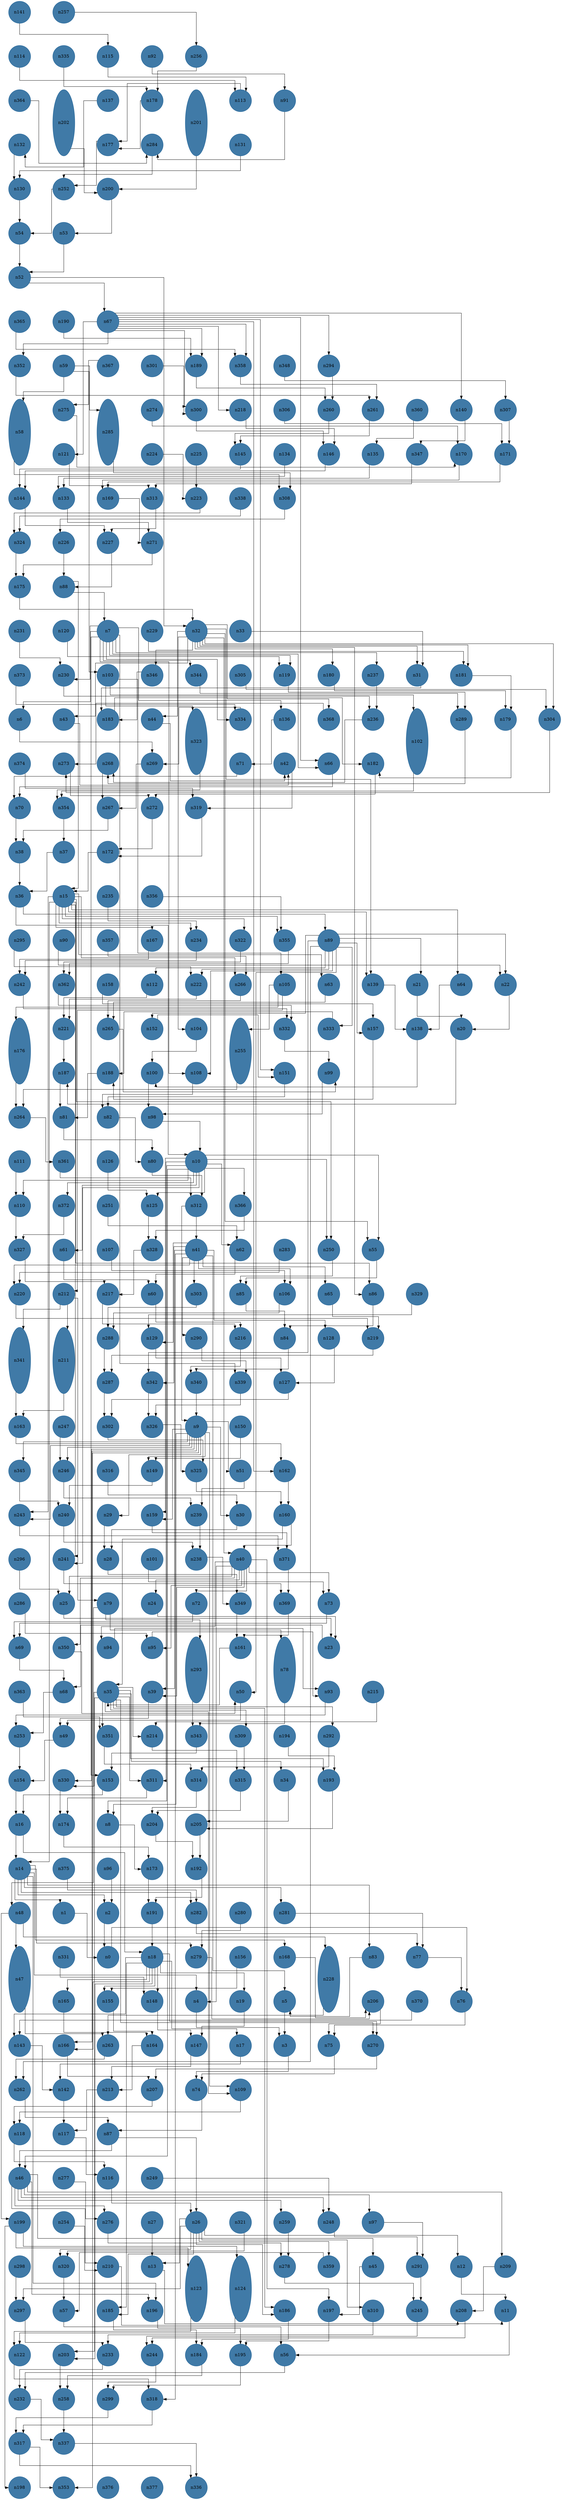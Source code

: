 //do not use DOT to generate pdf use NEATO or FDP
digraph{
layout="neato";
splines="ortho";
n141[shape="ellipse", style="filled", color="#004E8ABF", pos="0,114!", height="1", width="1"];
n141 -> n115;
n257[shape="ellipse", style="filled", color="#004E8ABF", pos="2,114!", height="1", width="1"];
n257 -> n256;
n114[shape="ellipse", style="filled", color="#004E8ABF", pos="0,112!", height="1", width="1"];
n114 -> n113;
n335[shape="ellipse", style="filled", color="#004E8ABF", pos="2,112!", height="1", width="1"];
n335 -> n178;
n115[shape="ellipse", style="filled", color="#004E8ABF", pos="4,112!", height="1", width="1"];
n115 -> n113;
n92[shape="ellipse", style="filled", color="#004E8ABF", pos="6,112!", height="1", width="1"];
n92 -> n91;
n256[shape="ellipse", style="filled", color="#004E8ABF", pos="8,112!", height="1", width="1"];
n256 -> n178;
n364[shape="ellipse", style="filled", color="#004E8ABF", pos="0,110!", height="1", width="1"];
n364 -> n284;
n202[shape="ellipse", style="filled", color="#004E8ABF", pos="2,109!", height="3", width="1"];
n202 -> n200;
n137[shape="ellipse", style="filled", color="#004E8ABF", pos="4,110!", height="1", width="1"];
n137 -> n132;
n178[shape="ellipse", style="filled", color="#004E8ABF", pos="6,110!", height="1", width="1"];
n178 -> n177;
n201[shape="ellipse", style="filled", color="#004E8ABF", pos="8,109!", height="3", width="1"];
n201 -> n200;
n113[shape="ellipse", style="filled", color="#004E8ABF", pos="10,110!", height="1", width="1"];
n113 -> n177;
n91[shape="ellipse", style="filled", color="#004E8ABF", pos="12,110!", height="1", width="1"];
n91 -> n284;
n132[shape="ellipse", style="filled", color="#004E8ABF", pos="0,108!", height="1", width="1"];
n132 -> n130;
n177[shape="ellipse", style="filled", color="#004E8ABF", pos="4,108!", height="1", width="1"];
n177 -> n252;
n284[shape="ellipse", style="filled", color="#004E8ABF", pos="6,108!", height="1", width="1"];
n284 -> n252;
n131[shape="ellipse", style="filled", color="#004E8ABF", pos="10,108!", height="1", width="1"];
n131 -> n130;
n130[shape="ellipse", style="filled", color="#004E8ABF", pos="0,106!", height="1", width="1"];
n130 -> n54;
n252[shape="ellipse", style="filled", color="#004E8ABF", pos="2,106!", height="1", width="1"];
n252 -> n54;
n200[shape="ellipse", style="filled", color="#004E8ABF", pos="4,106!", height="1", width="1"];
n200 -> n53;
n54[shape="ellipse", style="filled", color="#004E8ABF", pos="0,104!", height="1", width="1"];
n54 -> n52;
n53[shape="ellipse", style="filled", color="#004E8ABF", pos="2,104!", height="1", width="1"];
n53 -> n52;
n52[shape="ellipse", style="filled", color="#004E8ABF", pos="0,102!", height="1", width="1"];
n52 -> n32;
n52 -> n67;
n365[shape="ellipse", style="filled", color="#004E8ABF", pos="0,100!", height="1", width="1"];
n365 -> n358;
n190[shape="ellipse", style="filled", color="#004E8ABF", pos="2,100!", height="1", width="1"];
n190 -> n189;
n67[shape="ellipse", style="filled", color="#004E8ABF", pos="4,100!", height="1", width="1"];
n67 -> n121;
n67 -> n352;
n67 -> n189;
n67 -> n300;
n67 -> n218;
n67 -> n358;
n67 -> n140;
n67 -> n151;
n67 -> n162;
n67 -> n294;
n67 -> n66;
n352[shape="ellipse", style="filled", color="#004E8ABF", pos="0,98!", height="1", width="1"];
n352 -> n261;
n59[shape="ellipse", style="filled", color="#004E8ABF", pos="2,98!", height="1", width="1"];
n59 -> n58;
n59 -> n285;
n59 -> n103;
n367[shape="ellipse", style="filled", color="#004E8ABF", pos="4,98!", height="1", width="1"];
n367 -> n275;
n301[shape="ellipse", style="filled", color="#004E8ABF", pos="6,98!", height="1", width="1"];
n301 -> n300;
n189[shape="ellipse", style="filled", color="#004E8ABF", pos="8,98!", height="1", width="1"];
n189 -> n260;
n358[shape="ellipse", style="filled", color="#004E8ABF", pos="10,98!", height="1", width="1"];
n358 -> n261;
n348[shape="ellipse", style="filled", color="#004E8ABF", pos="12,98!", height="1", width="1"];
n348 -> n307;
n294[shape="ellipse", style="filled", color="#004E8ABF", pos="14,98!", height="1", width="1"];
n294 -> n260;
n58[shape="ellipse", style="filled", color="#004E8ABF", pos="0,95!", height="3", width="1"];
n58 -> n308;
n275[shape="ellipse", style="filled", color="#004E8ABF", pos="2,96!", height="1", width="1"];
n275 -> n170;
n285[shape="ellipse", style="filled", color="#004E8ABF", pos="4,95!", height="3", width="1"];
n285 -> n308;
n274[shape="ellipse", style="filled", color="#004E8ABF", pos="6,96!", height="1", width="1"];
n274 -> n170;
n300[shape="ellipse", style="filled", color="#004E8ABF", pos="8,96!", height="1", width="1"];
n300 -> n146;
n218[shape="ellipse", style="filled", color="#004E8ABF", pos="10,96!", height="1", width="1"];
n218 -> n146;
n306[shape="ellipse", style="filled", color="#004E8ABF", pos="12,96!", height="1", width="1"];
n306 -> n171;
n260[shape="ellipse", style="filled", color="#004E8ABF", pos="14,96!", height="1", width="1"];
n260 -> n145;
n261[shape="ellipse", style="filled", color="#004E8ABF", pos="16,96!", height="1", width="1"];
n261 -> n145;
n360[shape="ellipse", style="filled", color="#004E8ABF", pos="18,96!", height="1", width="1"];
n360 -> n135;
n140[shape="ellipse", style="filled", color="#004E8ABF", pos="20,96!", height="1", width="1"];
n140 -> n347;
n307[shape="ellipse", style="filled", color="#004E8ABF", pos="22,96!", height="1", width="1"];
n307 -> n171;
n121[shape="ellipse", style="filled", color="#004E8ABF", pos="2,94!", height="1", width="1"];
n121 -> n313;
n224[shape="ellipse", style="filled", color="#004E8ABF", pos="6,94!", height="1", width="1"];
n224 -> n223;
n225[shape="ellipse", style="filled", color="#004E8ABF", pos="8,94!", height="1", width="1"];
n225 -> n223;
n145[shape="ellipse", style="filled", color="#004E8ABF", pos="10,94!", height="1", width="1"];
n145 -> n144;
n134[shape="ellipse", style="filled", color="#004E8ABF", pos="12,94!", height="1", width="1"];
n134 -> n133;
n146[shape="ellipse", style="filled", color="#004E8ABF", pos="14,94!", height="1", width="1"];
n146 -> n144;
n135[shape="ellipse", style="filled", color="#004E8ABF", pos="16,94!", height="1", width="1"];
n135 -> n133;
n347[shape="ellipse", style="filled", color="#004E8ABF", pos="18,94!", height="1", width="1"];
n347 -> n313;
n170[shape="ellipse", style="filled", color="#004E8ABF", pos="20,94!", height="1", width="1"];
n170 -> n169;
n171[shape="ellipse", style="filled", color="#004E8ABF", pos="22,94!", height="1", width="1"];
n171 -> n169;
n144[shape="ellipse", style="filled", color="#004E8ABF", pos="0,92!", height="1", width="1"];
n144 -> n227;
n133[shape="ellipse", style="filled", color="#004E8ABF", pos="2,92!", height="1", width="1"];
n133 -> n271;
n169[shape="ellipse", style="filled", color="#004E8ABF", pos="4,92!", height="1", width="1"];
n169 -> n271;
n313[shape="ellipse", style="filled", color="#004E8ABF", pos="6,92!", height="1", width="1"];
n313 -> n227;
n223[shape="ellipse", style="filled", color="#004E8ABF", pos="8,92!", height="1", width="1"];
n223 -> n324;
n338[shape="ellipse", style="filled", color="#004E8ABF", pos="10,92!", height="1", width="1"];
n338 -> n324;
n308[shape="ellipse", style="filled", color="#004E8ABF", pos="12,92!", height="1", width="1"];
n308 -> n226;
n324[shape="ellipse", style="filled", color="#004E8ABF", pos="0,90!", height="1", width="1"];
n324 -> n175;
n226[shape="ellipse", style="filled", color="#004E8ABF", pos="2,90!", height="1", width="1"];
n226 -> n88;
n227[shape="ellipse", style="filled", color="#004E8ABF", pos="4,90!", height="1", width="1"];
n227 -> n88;
n271[shape="ellipse", style="filled", color="#004E8ABF", pos="6,90!", height="1", width="1"];
n271 -> n175;
n175[shape="ellipse", style="filled", color="#004E8ABF", pos="0,88!", height="1", width="1"];
n175 -> n32;
n88[shape="ellipse", style="filled", color="#004E8ABF", pos="2,88!", height="1", width="1"];
n88 -> n15;
n88 -> n7;
n231[shape="ellipse", style="filled", color="#004E8ABF", pos="0,86!", height="1", width="1"];
n231 -> n230;
n120[shape="ellipse", style="filled", color="#004E8ABF", pos="2,86!", height="1", width="1"];
n120 -> n119;
n7[shape="ellipse", style="filled", color="#004E8ABF", pos="4,86!", height="1", width="1"];
n7 -> n230;
n7 -> n153;
n7 -> n136;
n7 -> n334;
n7 -> n344;
n7 -> n6;
n7 -> n108;
n7 -> n119;
n7 -> n339;
n7 -> n237;
n7 -> n66;
n229[shape="ellipse", style="filled", color="#004E8ABF", pos="6,86!", height="1", width="1"];
n229 -> n181;
n32[shape="ellipse", style="filled", color="#004E8ABF", pos="8,86!", height="1", width="1"];
n32 -> n180;
n32 -> n40;
n32 -> n43;
n32 -> n31;
n32 -> n86;
n32 -> n181;
n32 -> n55;
n32 -> n44;
n32 -> n104;
n32 -> n346;
n32 -> n368;
n32 -> n304;
n32 -> n139;
n33[shape="ellipse", style="filled", color="#004E8ABF", pos="10,86!", height="1", width="1"];
n33 -> n31;
n373[shape="ellipse", style="filled", color="#004E8ABF", pos="0,84!", height="1", width="1"];
n373 -> n334;
n230[shape="ellipse", style="filled", color="#004E8ABF", pos="2,84!", height="1", width="1"];
n230 -> n236;
n103[shape="ellipse", style="filled", color="#004E8ABF", pos="4,84!", height="1", width="1"];
n103 -> n323;
n103 -> n102;
n103 -> n105;
n346[shape="ellipse", style="filled", color="#004E8ABF", pos="6,84!", height="1", width="1"];
n346 -> n183;
n344[shape="ellipse", style="filled", color="#004E8ABF", pos="8,84!", height="1", width="1"];
n344 -> n289;
n305[shape="ellipse", style="filled", color="#004E8ABF", pos="10,84!", height="1", width="1"];
n305 -> n304;
n119[shape="ellipse", style="filled", color="#004E8ABF", pos="12,84!", height="1", width="1"];
n119 -> n289;
n180[shape="ellipse", style="filled", color="#004E8ABF", pos="14,84!", height="1", width="1"];
n180 -> n179;
n237[shape="ellipse", style="filled", color="#004E8ABF", pos="16,84!", height="1", width="1"];
n237 -> n236;
n31[shape="ellipse", style="filled", color="#004E8ABF", pos="18,84!", height="1", width="1"];
n31 -> n183;
n181[shape="ellipse", style="filled", color="#004E8ABF", pos="20,84!", height="1", width="1"];
n181 -> n179;
n6[shape="ellipse", style="filled", color="#004E8ABF", pos="0,82!", height="1", width="1"];
n6 -> n269;
n43[shape="ellipse", style="filled", color="#004E8ABF", pos="2,82!", height="1", width="1"];
n43 -> n42;
n183[shape="ellipse", style="filled", color="#004E8ABF", pos="4,82!", height="1", width="1"];
n183 -> n182;
n44[shape="ellipse", style="filled", color="#004E8ABF", pos="6,82!", height="1", width="1"];
n44 -> n42;
n323[shape="ellipse", style="filled", color="#004E8ABF", pos="8,81!", height="3", width="1"];
n323 -> n354;
n334[shape="ellipse", style="filled", color="#004E8ABF", pos="10,82!", height="1", width="1"];
n334 -> n269;
n136[shape="ellipse", style="filled", color="#004E8ABF", pos="12,82!", height="1", width="1"];
n136 -> n71;
n368[shape="ellipse", style="filled", color="#004E8ABF", pos="14,82!", height="1", width="1"];
n368 -> n273;
n236[shape="ellipse", style="filled", color="#004E8ABF", pos="16,82!", height="1", width="1"];
n236 -> n268;
n102[shape="ellipse", style="filled", color="#004E8ABF", pos="18,81!", height="3", width="1"];
n102 -> n354;
n289[shape="ellipse", style="filled", color="#004E8ABF", pos="20,82!", height="1", width="1"];
n289 -> n268;
n179[shape="ellipse", style="filled", color="#004E8ABF", pos="22,82!", height="1", width="1"];
n179 -> n182;
n304[shape="ellipse", style="filled", color="#004E8ABF", pos="24,82!", height="1", width="1"];
n304 -> n273;
n374[shape="ellipse", style="filled", color="#004E8ABF", pos="0,80!", height="1", width="1"];
n374 -> n319;
n273[shape="ellipse", style="filled", color="#004E8ABF", pos="2,80!", height="1", width="1"];
n273 -> n272;
n268[shape="ellipse", style="filled", color="#004E8ABF", pos="4,80!", height="1", width="1"];
n268 -> n267;
n269[shape="ellipse", style="filled", color="#004E8ABF", pos="6,80!", height="1", width="1"];
n269 -> n267;
n71[shape="ellipse", style="filled", color="#004E8ABF", pos="10,80!", height="1", width="1"];
n71 -> n70;
n42[shape="ellipse", style="filled", color="#004E8ABF", pos="12,80!", height="1", width="1"];
n42 -> n319;
n66[shape="ellipse", style="filled", color="#004E8ABF", pos="14,80!", height="1", width="1"];
n66 -> n70;
n182[shape="ellipse", style="filled", color="#004E8ABF", pos="16,80!", height="1", width="1"];
n182 -> n272;
n70[shape="ellipse", style="filled", color="#004E8ABF", pos="0,78!", height="1", width="1"];
n70 -> n38;
n354[shape="ellipse", style="filled", color="#004E8ABF", pos="2,78!", height="1", width="1"];
n354 -> n37;
n267[shape="ellipse", style="filled", color="#004E8ABF", pos="4,78!", height="1", width="1"];
n267 -> n38;
n272[shape="ellipse", style="filled", color="#004E8ABF", pos="6,78!", height="1", width="1"];
n272 -> n172;
n319[shape="ellipse", style="filled", color="#004E8ABF", pos="8,78!", height="1", width="1"];
n319 -> n172;
n38[shape="ellipse", style="filled", color="#004E8ABF", pos="0,76!", height="1", width="1"];
n38 -> n36;
n37[shape="ellipse", style="filled", color="#004E8ABF", pos="2,76!", height="1", width="1"];
n37 -> n36;
n172[shape="ellipse", style="filled", color="#004E8ABF", pos="4,76!", height="1", width="1"];
n172 -> n15;
n36[shape="ellipse", style="filled", color="#004E8ABF", pos="0,74!", height="1", width="1"];
n36 -> n10;
n36 -> n89;
n15[shape="ellipse", style="filled", color="#004E8ABF", pos="2,74!", height="1", width="1"];
n15 -> n63;
n15 -> n64;
n15 -> n86;
n15 -> n250;
n15 -> n14;
n15 -> n243;
n15 -> n241;
n15 -> n167;
n15 -> n266;
n15 -> n234;
n15 -> n322;
n15 -> n355;
n15 -> n139;
n235[shape="ellipse", style="filled", color="#004E8ABF", pos="4,74!", height="1", width="1"];
n235 -> n234;
n356[shape="ellipse", style="filled", color="#004E8ABF", pos="6,74!", height="1", width="1"];
n356 -> n355;
n295[shape="ellipse", style="filled", color="#004E8ABF", pos="0,72!", height="1", width="1"];
n295 -> n222;
n90[shape="ellipse", style="filled", color="#004E8ABF", pos="2,72!", height="1", width="1"];
n90 -> n22;
n357[shape="ellipse", style="filled", color="#004E8ABF", pos="4,72!", height="1", width="1"];
n357 -> n266;
n167[shape="ellipse", style="filled", color="#004E8ABF", pos="6,72!", height="1", width="1"];
n167 -> n242;
n234[shape="ellipse", style="filled", color="#004E8ABF", pos="8,72!", height="1", width="1"];
n234 -> n242;
n322[shape="ellipse", style="filled", color="#004E8ABF", pos="10,72!", height="1", width="1"];
n322 -> n362;
n355[shape="ellipse", style="filled", color="#004E8ABF", pos="12,72!", height="1", width="1"];
n355 -> n362;
n89[shape="ellipse", style="filled", color="#004E8ABF", pos="14,72!", height="1", width="1"];
n89 -> n342;
n89 -> n262;
n89 -> n152;
n89 -> n112;
n89 -> n222;
n89 -> n157;
n89 -> n333;
n89 -> n50;
n89 -> n108;
n89 -> n21;
n89 -> n22;
n242[shape="ellipse", style="filled", color="#004E8ABF", pos="0,70!", height="1", width="1"];
n242 -> n332;
n362[shape="ellipse", style="filled", color="#004E8ABF", pos="2,70!", height="1", width="1"];
n362 -> n332;
n158[shape="ellipse", style="filled", color="#004E8ABF", pos="4,70!", height="1", width="1"];
n158 -> n157;
n112[shape="ellipse", style="filled", color="#004E8ABF", pos="6,70!", height="1", width="1"];
n112 -> n221;
n222[shape="ellipse", style="filled", color="#004E8ABF", pos="8,70!", height="1", width="1"];
n222 -> n221;
n266[shape="ellipse", style="filled", color="#004E8ABF", pos="10,70!", height="1", width="1"];
n266 -> n265;
n105[shape="ellipse", style="filled", color="#004E8ABF", pos="12,70!", height="1", width="1"];
n105 -> n176;
n105 -> n255;
n105 -> n212;
n63[shape="ellipse", style="filled", color="#004E8ABF", pos="14,70!", height="1", width="1"];
n63 -> n265;
n139[shape="ellipse", style="filled", color="#004E8ABF", pos="16,70!", height="1", width="1"];
n139 -> n138;
n21[shape="ellipse", style="filled", color="#004E8ABF", pos="18,70!", height="1", width="1"];
n21 -> n20;
n64[shape="ellipse", style="filled", color="#004E8ABF", pos="20,70!", height="1", width="1"];
n64 -> n138;
n22[shape="ellipse", style="filled", color="#004E8ABF", pos="22,70!", height="1", width="1"];
n22 -> n20;
n176[shape="ellipse", style="filled", color="#004E8ABF", pos="0,67!", height="3", width="1"];
n176 -> n264;
n221[shape="ellipse", style="filled", color="#004E8ABF", pos="2,68!", height="1", width="1"];
n221 -> n187;
n265[shape="ellipse", style="filled", color="#004E8ABF", pos="4,68!", height="1", width="1"];
n265 -> n99;
n152[shape="ellipse", style="filled", color="#004E8ABF", pos="6,68!", height="1", width="1"];
n152 -> n151;
n104[shape="ellipse", style="filled", color="#004E8ABF", pos="8,68!", height="1", width="1"];
n104 -> n100;
n255[shape="ellipse", style="filled", color="#004E8ABF", pos="10,67!", height="3", width="1"];
n255 -> n264;
n332[shape="ellipse", style="filled", color="#004E8ABF", pos="12,68!", height="1", width="1"];
n332 -> n99;
n333[shape="ellipse", style="filled", color="#004E8ABF", pos="14,68!", height="1", width="1"];
n333 -> n188;
n157[shape="ellipse", style="filled", color="#004E8ABF", pos="16,68!", height="1", width="1"];
n157 -> n188;
n138[shape="ellipse", style="filled", color="#004E8ABF", pos="18,68!", height="1", width="1"];
n138 -> n100;
n20[shape="ellipse", style="filled", color="#004E8ABF", pos="20,68!", height="1", width="1"];
n20 -> n187;
n187[shape="ellipse", style="filled", color="#004E8ABF", pos="2,66!", height="1", width="1"];
n187 -> n81;
n188[shape="ellipse", style="filled", color="#004E8ABF", pos="4,66!", height="1", width="1"];
n188 -> n81;
n100[shape="ellipse", style="filled", color="#004E8ABF", pos="6,66!", height="1", width="1"];
n100 -> n98;
n108[shape="ellipse", style="filled", color="#004E8ABF", pos="8,66!", height="1", width="1"];
n108 -> n82;
n151[shape="ellipse", style="filled", color="#004E8ABF", pos="12,66!", height="1", width="1"];
n151 -> n82;
n99[shape="ellipse", style="filled", color="#004E8ABF", pos="14,66!", height="1", width="1"];
n99 -> n98;
n264[shape="ellipse", style="filled", color="#004E8ABF", pos="0,64!", height="1", width="1"];
n264 -> n361;
n81[shape="ellipse", style="filled", color="#004E8ABF", pos="2,64!", height="1", width="1"];
n81 -> n80;
n82[shape="ellipse", style="filled", color="#004E8ABF", pos="4,64!", height="1", width="1"];
n82 -> n80;
n98[shape="ellipse", style="filled", color="#004E8ABF", pos="6,64!", height="1", width="1"];
n98 -> n10;
n111[shape="ellipse", style="filled", color="#004E8ABF", pos="0,62!", height="1", width="1"];
n111 -> n110;
n361[shape="ellipse", style="filled", color="#004E8ABF", pos="2,62!", height="1", width="1"];
n361 -> n312;
n126[shape="ellipse", style="filled", color="#004E8ABF", pos="4,62!", height="1", width="1"];
n126 -> n125;
n80[shape="ellipse", style="filled", color="#004E8ABF", pos="6,62!", height="1", width="1"];
n80 -> n312;
n10[shape="ellipse", style="filled", color="#004E8ABF", pos="8,62!", height="1", width="1"];
n10 -> n61;
n10 -> n8;
n10 -> n62;
n10 -> n250;
n10 -> n55;
n10 -> n110;
n10 -> n46;
n10 -> n372;
n10 -> n241;
n10 -> n125;
n10 -> n159;
n10 -> n311;
n10 -> n366;
n110[shape="ellipse", style="filled", color="#004E8ABF", pos="0,60!", height="1", width="1"];
n110 -> n327;
n372[shape="ellipse", style="filled", color="#004E8ABF", pos="2,60!", height="1", width="1"];
n372 -> n327;
n251[shape="ellipse", style="filled", color="#004E8ABF", pos="4,60!", height="1", width="1"];
n251 -> n62;
n125[shape="ellipse", style="filled", color="#004E8ABF", pos="6,60!", height="1", width="1"];
n125 -> n328;
n312[shape="ellipse", style="filled", color="#004E8ABF", pos="8,60!", height="1", width="1"];
n312 -> n41;
n312 -> n9;
n366[shape="ellipse", style="filled", color="#004E8ABF", pos="10,60!", height="1", width="1"];
n366 -> n328;
n327[shape="ellipse", style="filled", color="#004E8ABF", pos="0,58!", height="1", width="1"];
n327 -> n217;
n61[shape="ellipse", style="filled", color="#004E8ABF", pos="2,58!", height="1", width="1"];
n61 -> n60;
n107[shape="ellipse", style="filled", color="#004E8ABF", pos="4,58!", height="1", width="1"];
n107 -> n106;
n328[shape="ellipse", style="filled", color="#004E8ABF", pos="6,58!", height="1", width="1"];
n328 -> n217;
n41[shape="ellipse", style="filled", color="#004E8ABF", pos="8,58!", height="1", width="1"];
n41 -> n220;
n41 -> n342;
n41 -> n39;
n41 -> n5;
n41 -> n129;
n41 -> n290;
n41 -> n303;
n41 -> n106;
n41 -> n128;
n41 -> n65;
n41 -> n318;
n62[shape="ellipse", style="filled", color="#004E8ABF", pos="10,58!", height="1", width="1"];
n62 -> n60;
n283[shape="ellipse", style="filled", color="#004E8ABF", pos="12,58!", height="1", width="1"];
n283 -> n220;
n250[shape="ellipse", style="filled", color="#004E8ABF", pos="14,58!", height="1", width="1"];
n250 -> n85;
n55[shape="ellipse", style="filled", color="#004E8ABF", pos="16,58!", height="1", width="1"];
n55 -> n85;
n220[shape="ellipse", style="filled", color="#004E8ABF", pos="0,56!", height="1", width="1"];
n220 -> n219;
n212[shape="ellipse", style="filled", color="#004E8ABF", pos="2,56!", height="1", width="1"];
n212 -> n341;
n212 -> n79;
n212 -> n211;
n217[shape="ellipse", style="filled", color="#004E8ABF", pos="4,56!", height="1", width="1"];
n217 -> n216;
n60[shape="ellipse", style="filled", color="#004E8ABF", pos="6,56!", height="1", width="1"];
n60 -> n216;
n303[shape="ellipse", style="filled", color="#004E8ABF", pos="8,56!", height="1", width="1"];
n303 -> n288;
n85[shape="ellipse", style="filled", color="#004E8ABF", pos="10,56!", height="1", width="1"];
n85 -> n84;
n106[shape="ellipse", style="filled", color="#004E8ABF", pos="12,56!", height="1", width="1"];
n106 -> n288;
n65[shape="ellipse", style="filled", color="#004E8ABF", pos="14,56!", height="1", width="1"];
n65 -> n219;
n86[shape="ellipse", style="filled", color="#004E8ABF", pos="16,56!", height="1", width="1"];
n86 -> n84;
n329[shape="ellipse", style="filled", color="#004E8ABF", pos="18,56!", height="1", width="1"];
n329 -> n129;
n341[shape="ellipse", style="filled", color="#004E8ABF", pos="0,53!", height="3", width="1"];
n341 -> n163;
n211[shape="ellipse", style="filled", color="#004E8ABF", pos="2,53!", height="3", width="1"];
n211 -> n163;
n288[shape="ellipse", style="filled", color="#004E8ABF", pos="4,54!", height="1", width="1"];
n288 -> n287;
n129[shape="ellipse", style="filled", color="#004E8ABF", pos="6,54!", height="1", width="1"];
n129 -> n127;
n290[shape="ellipse", style="filled", color="#004E8ABF", pos="8,54!", height="1", width="1"];
n290 -> n339;
n216[shape="ellipse", style="filled", color="#004E8ABF", pos="10,54!", height="1", width="1"];
n216 -> n340;
n84[shape="ellipse", style="filled", color="#004E8ABF", pos="12,54!", height="1", width="1"];
n84 -> n340;
n128[shape="ellipse", style="filled", color="#004E8ABF", pos="14,54!", height="1", width="1"];
n128 -> n127;
n219[shape="ellipse", style="filled", color="#004E8ABF", pos="16,54!", height="1", width="1"];
n219 -> n287;
n287[shape="ellipse", style="filled", color="#004E8ABF", pos="4,52!", height="1", width="1"];
n287 -> n302;
n342[shape="ellipse", style="filled", color="#004E8ABF", pos="6,52!", height="1", width="1"];
n342 -> n326;
n340[shape="ellipse", style="filled", color="#004E8ABF", pos="8,52!", height="1", width="1"];
n340 -> n9;
n339[shape="ellipse", style="filled", color="#004E8ABF", pos="10,52!", height="1", width="1"];
n339 -> n326;
n127[shape="ellipse", style="filled", color="#004E8ABF", pos="12,52!", height="1", width="1"];
n127 -> n302;
n163[shape="ellipse", style="filled", color="#004E8ABF", pos="0,50!", height="1", width="1"];
n163 -> n162;
n247[shape="ellipse", style="filled", color="#004E8ABF", pos="2,50!", height="1", width="1"];
n247 -> n246;
n302[shape="ellipse", style="filled", color="#004E8ABF", pos="4,50!", height="1", width="1"];
n302 -> n325;
n326[shape="ellipse", style="filled", color="#004E8ABF", pos="6,50!", height="1", width="1"];
n326 -> n325;
n9[shape="ellipse", style="filled", color="#004E8ABF", pos="8,50!", height="1", width="1"];
n9 -> n8;
n9 -> n30;
n9 -> n51;
n9 -> n330;
n9 -> n166;
n9 -> n243;
n9 -> n353;
n9 -> n29;
n9 -> n246;
n9 -> n345;
n9 -> n159;
n9 -> n149;
n9 -> n109;
n150[shape="ellipse", style="filled", color="#004E8ABF", pos="10,50!", height="1", width="1"];
n150 -> n149;
n345[shape="ellipse", style="filled", color="#004E8ABF", pos="0,48!", height="1", width="1"];
n345 -> n240;
n246[shape="ellipse", style="filled", color="#004E8ABF", pos="2,48!", height="1", width="1"];
n246 -> n239;
n316[shape="ellipse", style="filled", color="#004E8ABF", pos="4,48!", height="1", width="1"];
n316 -> n30;
n149[shape="ellipse", style="filled", color="#004E8ABF", pos="6,48!", height="1", width="1"];
n149 -> n240;
n325[shape="ellipse", style="filled", color="#004E8ABF", pos="8,48!", height="1", width="1"];
n325 -> n160;
n51[shape="ellipse", style="filled", color="#004E8ABF", pos="10,48!", height="1", width="1"];
n51 -> n239;
n162[shape="ellipse", style="filled", color="#004E8ABF", pos="12,48!", height="1", width="1"];
n162 -> n160;
n243[shape="ellipse", style="filled", color="#004E8ABF", pos="0,46!", height="1", width="1"];
n243 -> n371;
n240[shape="ellipse", style="filled", color="#004E8ABF", pos="2,46!", height="1", width="1"];
n240 -> n238;
n29[shape="ellipse", style="filled", color="#004E8ABF", pos="4,46!", height="1", width="1"];
n29 -> n28;
n159[shape="ellipse", style="filled", color="#004E8ABF", pos="6,46!", height="1", width="1"];
n159 -> n371;
n239[shape="ellipse", style="filled", color="#004E8ABF", pos="8,46!", height="1", width="1"];
n239 -> n238;
n30[shape="ellipse", style="filled", color="#004E8ABF", pos="10,46!", height="1", width="1"];
n30 -> n28;
n160[shape="ellipse", style="filled", color="#004E8ABF", pos="12,46!", height="1", width="1"];
n160 -> n35;
n160 -> n40;
n296[shape="ellipse", style="filled", color="#004E8ABF", pos="0,44!", height="1", width="1"];
n296 -> n25;
n241[shape="ellipse", style="filled", color="#004E8ABF", pos="2,44!", height="1", width="1"];
n241 -> n369;
n28[shape="ellipse", style="filled", color="#004E8ABF", pos="4,44!", height="1", width="1"];
n28 -> n349;
n101[shape="ellipse", style="filled", color="#004E8ABF", pos="6,44!", height="1", width="1"];
n101 -> n73;
n238[shape="ellipse", style="filled", color="#004E8ABF", pos="8,44!", height="1", width="1"];
n238 -> n349;
n40[shape="ellipse", style="filled", color="#004E8ABF", pos="10,44!", height="1", width="1"];
n40 -> n25;
n40 -> n24;
n40 -> n350;
n40 -> n197;
n40 -> n39;
n40 -> n4;
n40 -> n72;
n40 -> n94;
n40 -> n73;
n40 -> n95;
n371[shape="ellipse", style="filled", color="#004E8ABF", pos="12,44!", height="1", width="1"];
n371 -> n369;
n286[shape="ellipse", style="filled", color="#004E8ABF", pos="0,42!", height="1", width="1"];
n286 -> n95;
n25[shape="ellipse", style="filled", color="#004E8ABF", pos="2,42!", height="1", width="1"];
n25 -> n23;
n79[shape="ellipse", style="filled", color="#004E8ABF", pos="4,42!", height="1", width="1"];
n79 -> n48;
n79 -> n293;
n79 -> n78;
n24[shape="ellipse", style="filled", color="#004E8ABF", pos="6,42!", height="1", width="1"];
n24 -> n23;
n72[shape="ellipse", style="filled", color="#004E8ABF", pos="8,42!", height="1", width="1"];
n72 -> n69;
n349[shape="ellipse", style="filled", color="#004E8ABF", pos="10,42!", height="1", width="1"];
n349 -> n161;
n369[shape="ellipse", style="filled", color="#004E8ABF", pos="12,42!", height="1", width="1"];
n369 -> n161;
n73[shape="ellipse", style="filled", color="#004E8ABF", pos="14,42!", height="1", width="1"];
n73 -> n69;
n69[shape="ellipse", style="filled", color="#004E8ABF", pos="0,40!", height="1", width="1"];
n69 -> n68;
n350[shape="ellipse", style="filled", color="#004E8ABF", pos="2,40!", height="1", width="1"];
n350 -> n50;
n94[shape="ellipse", style="filled", color="#004E8ABF", pos="4,40!", height="1", width="1"];
n94 -> n93;
n95[shape="ellipse", style="filled", color="#004E8ABF", pos="6,40!", height="1", width="1"];
n95 -> n93;
n293[shape="ellipse", style="filled", color="#004E8ABF", pos="8,39!", height="3", width="1"];
n293 -> n343;
n161[shape="ellipse", style="filled", color="#004E8ABF", pos="10,40!", height="1", width="1"];
n161 -> n35;
n78[shape="ellipse", style="filled", color="#004E8ABF", pos="12,39!", height="3", width="1"];
n78 -> n343;
n23[shape="ellipse", style="filled", color="#004E8ABF", pos="14,40!", height="1", width="1"];
n23 -> n68;
n363[shape="ellipse", style="filled", color="#004E8ABF", pos="0,38!", height="1", width="1"];
n363 -> n351;
n68[shape="ellipse", style="filled", color="#004E8ABF", pos="2,38!", height="1", width="1"];
n68 -> n253;
n35[shape="ellipse", style="filled", color="#004E8ABF", pos="4,38!", height="1", width="1"];
n35 -> n330;
n35 -> n186;
n35 -> n351;
n35 -> n203;
n35 -> n214;
n35 -> n311;
n35 -> n309;
n35 -> n34;
n35 -> n109;
n35 -> n193;
n35 -> n292;
n35 -> n270;
n39[shape="ellipse", style="filled", color="#004E8ABF", pos="6,38!", height="1", width="1"];
n39 -> n49;
n50[shape="ellipse", style="filled", color="#004E8ABF", pos="10,38!", height="1", width="1"];
n50 -> n49;
n93[shape="ellipse", style="filled", color="#004E8ABF", pos="14,38!", height="1", width="1"];
n93 -> n253;
n215[shape="ellipse", style="filled", color="#004E8ABF", pos="16,38!", height="1", width="1"];
n215 -> n214;
n253[shape="ellipse", style="filled", color="#004E8ABF", pos="0,36!", height="1", width="1"];
n253 -> n154;
n49[shape="ellipse", style="filled", color="#004E8ABF", pos="2,36!", height="1", width="1"];
n49 -> n154;
n351[shape="ellipse", style="filled", color="#004E8ABF", pos="4,36!", height="1", width="1"];
n351 -> n314;
n214[shape="ellipse", style="filled", color="#004E8ABF", pos="6,36!", height="1", width="1"];
n214 -> n315;
n343[shape="ellipse", style="filled", color="#004E8ABF", pos="8,36!", height="1", width="1"];
n343 -> n153;
n309[shape="ellipse", style="filled", color="#004E8ABF", pos="10,36!", height="1", width="1"];
n309 -> n315;
n194[shape="ellipse", style="filled", color="#004E8ABF", pos="12,36!", height="1", width="1"];
n194 -> n193;
n292[shape="ellipse", style="filled", color="#004E8ABF", pos="14,36!", height="1", width="1"];
n292 -> n314;
n154[shape="ellipse", style="filled", color="#004E8ABF", pos="0,34!", height="1", width="1"];
n154 -> n16;
n330[shape="ellipse", style="filled", color="#004E8ABF", pos="2,34!", height="1", width="1"];
n330 -> n174;
n153[shape="ellipse", style="filled", color="#004E8ABF", pos="4,34!", height="1", width="1"];
n153 -> n16;
n311[shape="ellipse", style="filled", color="#004E8ABF", pos="6,34!", height="1", width="1"];
n311 -> n174;
n314[shape="ellipse", style="filled", color="#004E8ABF", pos="8,34!", height="1", width="1"];
n314 -> n204;
n315[shape="ellipse", style="filled", color="#004E8ABF", pos="10,34!", height="1", width="1"];
n315 -> n204;
n34[shape="ellipse", style="filled", color="#004E8ABF", pos="12,34!", height="1", width="1"];
n34 -> n205;
n193[shape="ellipse", style="filled", color="#004E8ABF", pos="14,34!", height="1", width="1"];
n193 -> n205;
n16[shape="ellipse", style="filled", color="#004E8ABF", pos="0,32!", height="1", width="1"];
n16 -> n14;
n16 -> n18;
n174[shape="ellipse", style="filled", color="#004E8ABF", pos="2,32!", height="1", width="1"];
n174 -> n173;
n8[shape="ellipse", style="filled", color="#004E8ABF", pos="4,32!", height="1", width="1"];
n8 -> n173;
n204[shape="ellipse", style="filled", color="#004E8ABF", pos="6,32!", height="1", width="1"];
n204 -> n192;
n205[shape="ellipse", style="filled", color="#004E8ABF", pos="8,32!", height="1", width="1"];
n205 -> n192;
n14[shape="ellipse", style="filled", color="#004E8ABF", pos="0,30!", height="1", width="1"];
n14 -> n196;
n14 -> n1;
n14 -> n2;
n14 -> n279;
n14 -> n4;
n14 -> n168;
n14 -> n83;
n14 -> n282;
n14 -> n281;
n375[shape="ellipse", style="filled", color="#004E8ABF", pos="2,30!", height="1", width="1"];
n375 -> n282;
n96[shape="ellipse", style="filled", color="#004E8ABF", pos="4,30!", height="1", width="1"];
n96 -> n2;
n173[shape="ellipse", style="filled", color="#004E8ABF", pos="6,30!", height="1", width="1"];
n173 -> n191;
n192[shape="ellipse", style="filled", color="#004E8ABF", pos="8,30!", height="1", width="1"];
n192 -> n191;
n48[shape="ellipse", style="filled", color="#004E8ABF", pos="0,28!", height="1", width="1"];
n48 -> n47;
n48 -> n199;
n48 -> n228;
n1[shape="ellipse", style="filled", color="#004E8ABF", pos="2,28!", height="1", width="1"];
n1 -> n0;
n2[shape="ellipse", style="filled", color="#004E8ABF", pos="4,28!", height="1", width="1"];
n2 -> n0;
n191[shape="ellipse", style="filled", color="#004E8ABF", pos="6,28!", height="1", width="1"];
n191 -> n18;
n282[shape="ellipse", style="filled", color="#004E8ABF", pos="8,28!", height="1", width="1"];
n282 -> n77;
n280[shape="ellipse", style="filled", color="#004E8ABF", pos="10,28!", height="1", width="1"];
n280 -> n279;
n281[shape="ellipse", style="filled", color="#004E8ABF", pos="12,28!", height="1", width="1"];
n281 -> n77;
n47[shape="ellipse", style="filled", color="#004E8ABF", pos="0,25!", height="3", width="1"];
n47 -> n263;
n331[shape="ellipse", style="filled", color="#004E8ABF", pos="2,26!", height="1", width="1"];
n331 -> n148;
n0[shape="ellipse", style="filled", color="#004E8ABF", pos="4,26!", height="1", width="1"];
n0 -> n76;
n18[shape="ellipse", style="filled", color="#004E8ABF", pos="6,26!", height="1", width="1"];
n18 -> n165;
n18 -> n143;
n18 -> n155;
n18 -> n166;
n18 -> n185;
n18 -> n17;
n18 -> n203;
n18 -> n148;
n18 -> n19;
n18 -> n270;
n279[shape="ellipse", style="filled", color="#004E8ABF", pos="8,26!", height="1", width="1"];
n279 -> n206;
n156[shape="ellipse", style="filled", color="#004E8ABF", pos="10,26!", height="1", width="1"];
n156 -> n155;
n168[shape="ellipse", style="filled", color="#004E8ABF", pos="12,26!", height="1", width="1"];
n168 -> n206;
n228[shape="ellipse", style="filled", color="#004E8ABF", pos="14,25!", height="3", width="1"];
n228 -> n263;
n83[shape="ellipse", style="filled", color="#004E8ABF", pos="16,26!", height="1", width="1"];
n83 -> n5;
n77[shape="ellipse", style="filled", color="#004E8ABF", pos="18,26!", height="1", width="1"];
n77 -> n76;
n165[shape="ellipse", style="filled", color="#004E8ABF", pos="2,24!", height="1", width="1"];
n165 -> n164;
n155[shape="ellipse", style="filled", color="#004E8ABF", pos="4,24!", height="1", width="1"];
n155 -> n164;
n148[shape="ellipse", style="filled", color="#004E8ABF", pos="6,24!", height="1", width="1"];
n148 -> n147;
n4[shape="ellipse", style="filled", color="#004E8ABF", pos="8,24!", height="1", width="1"];
n4 -> n3;
n19[shape="ellipse", style="filled", color="#004E8ABF", pos="10,24!", height="1", width="1"];
n19 -> n147;
n5[shape="ellipse", style="filled", color="#004E8ABF", pos="12,24!", height="1", width="1"];
n5 -> n3;
n206[shape="ellipse", style="filled", color="#004E8ABF", pos="16,24!", height="1", width="1"];
n206 -> n75;
n370[shape="ellipse", style="filled", color="#004E8ABF", pos="18,24!", height="1", width="1"];
n370 -> n143;
n76[shape="ellipse", style="filled", color="#004E8ABF", pos="20,24!", height="1", width="1"];
n76 -> n75;
n143[shape="ellipse", style="filled", color="#004E8ABF", pos="0,22!", height="1", width="1"];
n143 -> n142;
n166[shape="ellipse", style="filled", color="#004E8ABF", pos="2,22!", height="1", width="1"];
n166 -> n207;
n263[shape="ellipse", style="filled", color="#004E8ABF", pos="4,22!", height="1", width="1"];
n263 -> n262;
n164[shape="ellipse", style="filled", color="#004E8ABF", pos="6,22!", height="1", width="1"];
n164 -> n213;
n147[shape="ellipse", style="filled", color="#004E8ABF", pos="8,22!", height="1", width="1"];
n147 -> n213;
n17[shape="ellipse", style="filled", color="#004E8ABF", pos="10,22!", height="1", width="1"];
n17 -> n142;
n3[shape="ellipse", style="filled", color="#004E8ABF", pos="12,22!", height="1", width="1"];
n3 -> n74;
n75[shape="ellipse", style="filled", color="#004E8ABF", pos="14,22!", height="1", width="1"];
n75 -> n74;
n270[shape="ellipse", style="filled", color="#004E8ABF", pos="16,22!", height="1", width="1"];
n270 -> n207;
n262[shape="ellipse", style="filled", color="#004E8ABF", pos="0,20!", height="1", width="1"];
n262 -> n87;
n142[shape="ellipse", style="filled", color="#004E8ABF", pos="2,20!", height="1", width="1"];
n142 -> n117;
n213[shape="ellipse", style="filled", color="#004E8ABF", pos="4,20!", height="1", width="1"];
n213 -> n117;
n207[shape="ellipse", style="filled", color="#004E8ABF", pos="6,20!", height="1", width="1"];
n207 -> n118;
n74[shape="ellipse", style="filled", color="#004E8ABF", pos="8,20!", height="1", width="1"];
n74 -> n87;
n109[shape="ellipse", style="filled", color="#004E8ABF", pos="10,20!", height="1", width="1"];
n109 -> n118;
n118[shape="ellipse", style="filled", color="#004E8ABF", pos="0,18!", height="1", width="1"];
n118 -> n116;
n117[shape="ellipse", style="filled", color="#004E8ABF", pos="2,18!", height="1", width="1"];
n117 -> n116;
n87[shape="ellipse", style="filled", color="#004E8ABF", pos="4,18!", height="1", width="1"];
n87 -> n46;
n87 -> n26;
n46[shape="ellipse", style="filled", color="#004E8ABF", pos="0,16!", height="1", width="1"];
n46 -> n210;
n46 -> n276;
n46 -> n196;
n46 -> n248;
n46 -> n259;
n46 -> n97;
n46 -> n45;
n46 -> n209;
n277[shape="ellipse", style="filled", color="#004E8ABF", pos="2,16!", height="1", width="1"];
n277 -> n276;
n116[shape="ellipse", style="filled", color="#004E8ABF", pos="4,16!", height="1", width="1"];
n116 -> n26;
n249[shape="ellipse", style="filled", color="#004E8ABF", pos="6,16!", height="1", width="1"];
n249 -> n248;
n199[shape="ellipse", style="filled", color="#004E8ABF", pos="0,14!", height="1", width="1"];
n199 -> n198;
n199 -> n123;
n199 -> n124;
n254[shape="ellipse", style="filled", color="#004E8ABF", pos="2,14!", height="1", width="1"];
n254 -> n210;
n276[shape="ellipse", style="filled", color="#004E8ABF", pos="4,14!", height="1", width="1"];
n276 -> n278;
n27[shape="ellipse", style="filled", color="#004E8ABF", pos="6,14!", height="1", width="1"];
n27 -> n13;
n26[shape="ellipse", style="filled", color="#004E8ABF", pos="8,14!", height="1", width="1"];
n26 -> n297;
n26 -> n13;
n26 -> n320;
n26 -> n185;
n26 -> n186;
n26 -> n310;
n26 -> n359;
n26 -> n12;
n321[shape="ellipse", style="filled", color="#004E8ABF", pos="10,14!", height="1", width="1"];
n321 -> n320;
n259[shape="ellipse", style="filled", color="#004E8ABF", pos="12,14!", height="1", width="1"];
n259 -> n278;
n248[shape="ellipse", style="filled", color="#004E8ABF", pos="14,14!", height="1", width="1"];
n248 -> n291;
n97[shape="ellipse", style="filled", color="#004E8ABF", pos="16,14!", height="1", width="1"];
n97 -> n291;
n298[shape="ellipse", style="filled", color="#004E8ABF", pos="0,12!", height="1", width="1"];
n298 -> n297;
n320[shape="ellipse", style="filled", color="#004E8ABF", pos="2,12!", height="1", width="1"];
n320 -> n57;
n210[shape="ellipse", style="filled", color="#004E8ABF", pos="4,12!", height="1", width="1"];
n210 -> n208;
n13[shape="ellipse", style="filled", color="#004E8ABF", pos="6,12!", height="1", width="1"];
n13 -> n11;
n123[shape="ellipse", style="filled", color="#004E8ABF", pos="8,11!", height="3", width="1"];
n123 -> n122;
n124[shape="ellipse", style="filled", color="#004E8ABF", pos="10,11!", height="3", width="1"];
n124 -> n122;
n278[shape="ellipse", style="filled", color="#004E8ABF", pos="12,12!", height="1", width="1"];
n278 -> n245;
n359[shape="ellipse", style="filled", color="#004E8ABF", pos="14,12!", height="1", width="1"];
n359 -> n57;
n45[shape="ellipse", style="filled", color="#004E8ABF", pos="16,12!", height="1", width="1"];
n45 -> n197;
n291[shape="ellipse", style="filled", color="#004E8ABF", pos="18,12!", height="1", width="1"];
n291 -> n245;
n12[shape="ellipse", style="filled", color="#004E8ABF", pos="20,12!", height="1", width="1"];
n12 -> n11;
n209[shape="ellipse", style="filled", color="#004E8ABF", pos="22,12!", height="1", width="1"];
n209 -> n208;
n297[shape="ellipse", style="filled", color="#004E8ABF", pos="0,10!", height="1", width="1"];
n297 -> n233;
n57[shape="ellipse", style="filled", color="#004E8ABF", pos="2,10!", height="1", width="1"];
n57 -> n56;
n185[shape="ellipse", style="filled", color="#004E8ABF", pos="4,10!", height="1", width="1"];
n185 -> n184;
n196[shape="ellipse", style="filled", color="#004E8ABF", pos="6,10!", height="1", width="1"];
n196 -> n195;
n186[shape="ellipse", style="filled", color="#004E8ABF", pos="12,10!", height="1", width="1"];
n186 -> n184;
n197[shape="ellipse", style="filled", color="#004E8ABF", pos="14,10!", height="1", width="1"];
n197 -> n195;
n310[shape="ellipse", style="filled", color="#004E8ABF", pos="16,10!", height="1", width="1"];
n310 -> n233;
n245[shape="ellipse", style="filled", color="#004E8ABF", pos="18,10!", height="1", width="1"];
n245 -> n244;
n208[shape="ellipse", style="filled", color="#004E8ABF", pos="20,10!", height="1", width="1"];
n208 -> n244;
n11[shape="ellipse", style="filled", color="#004E8ABF", pos="22,10!", height="1", width="1"];
n11 -> n56;
n122[shape="ellipse", style="filled", color="#004E8ABF", pos="0,8!", height="1", width="1"];
n122 -> n318;
n203[shape="ellipse", style="filled", color="#004E8ABF", pos="2,8!", height="1", width="1"];
n203 -> n258;
n233[shape="ellipse", style="filled", color="#004E8ABF", pos="4,8!", height="1", width="1"];
n233 -> n232;
n244[shape="ellipse", style="filled", color="#004E8ABF", pos="6,8!", height="1", width="1"];
n244 -> n299;
n184[shape="ellipse", style="filled", color="#004E8ABF", pos="8,8!", height="1", width="1"];
n184 -> n258;
n195[shape="ellipse", style="filled", color="#004E8ABF", pos="10,8!", height="1", width="1"];
n195 -> n299;
n56[shape="ellipse", style="filled", color="#004E8ABF", pos="12,8!", height="1", width="1"];
n56 -> n232;
n232[shape="ellipse", style="filled", color="#004E8ABF", pos="0,6!", height="1", width="1"];
n232 -> n337;
n258[shape="ellipse", style="filled", color="#004E8ABF", pos="2,6!", height="1", width="1"];
n258 -> n337;
n299[shape="ellipse", style="filled", color="#004E8ABF", pos="4,6!", height="1", width="1"];
n299 -> n317;
n318[shape="ellipse", style="filled", color="#004E8ABF", pos="6,6!", height="1", width="1"];
n318 -> n317;
n317[shape="ellipse", style="filled", color="#004E8ABF", pos="0,4!", height="1", width="1"];
n317 -> n353;
n317 -> n336;
n337[shape="ellipse", style="filled", color="#004E8ABF", pos="2,4!", height="1", width="1"];
n337 -> n336;
n198[shape="ellipse", style="filled", color="#004E8ABF", pos="0,2!", height="1", width="1"];
n353[shape="ellipse", style="filled", color="#004E8ABF", pos="2,2!", height="1", width="1"];
n376[shape="ellipse", style="filled", color="#004E8ABF", pos="4,2!", height="1", width="1"];
n377[shape="ellipse", style="filled", color="#004E8ABF", pos="6,2!", height="1", width="1"];
n336[shape="ellipse", style="filled", color="#004E8ABF", pos="8,2!", height="1", width="1"];
}